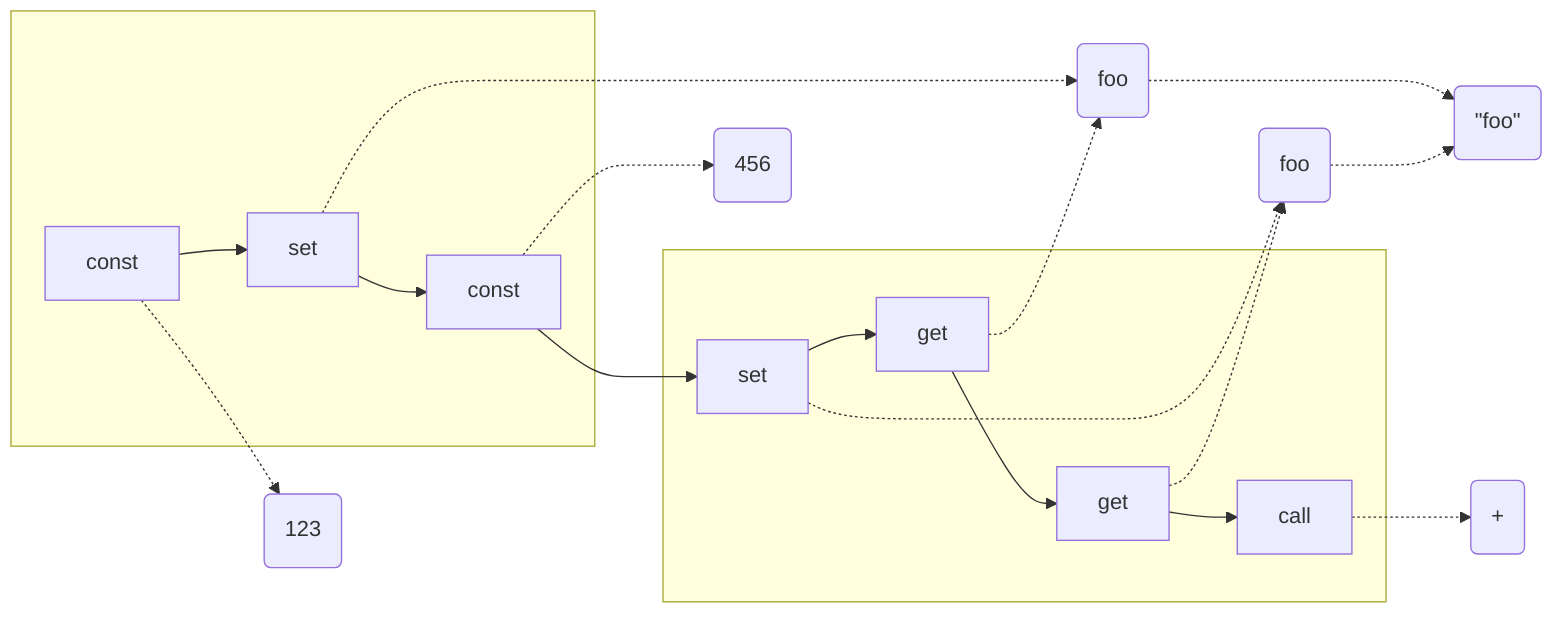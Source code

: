 flowchart LR
  c1 -.-> d3(foo)
  c4 -.-> d3
  c3 -.-> d4(foo)
  c5 -.-> d4
  d3 -.-> d2(#quot;foo#quot;)
  d4 -.-> d2

  subgraph s0[ ]
    c0[const] --> c1[set] --> c2
  end

  subgraph s1[ ]
    c2[const] --> c3[set] --> c4
    c4[get] --> c5[get] --> c6[call]
  end

  c0 -.-> d0(123)
  c2 -.-> d1(456)
  c6 -.-> d5(+)
